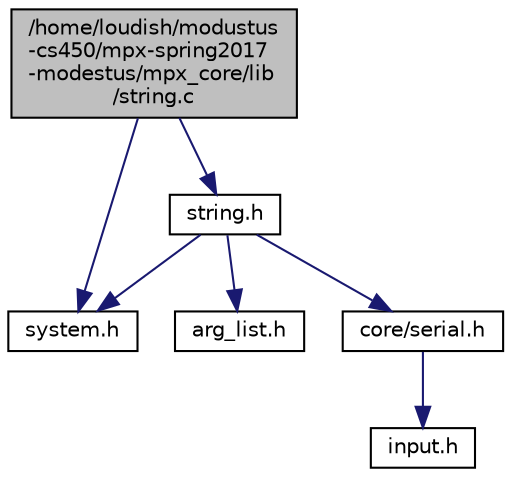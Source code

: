 digraph "/home/loudish/modustus-cs450/mpx-spring2017-modestus/mpx_core/lib/string.c"
{
  edge [fontname="Helvetica",fontsize="10",labelfontname="Helvetica",labelfontsize="10"];
  node [fontname="Helvetica",fontsize="10",shape=record];
  Node1 [label="/home/loudish/modustus\l-cs450/mpx-spring2017\l-modestus/mpx_core/lib\l/string.c",height=0.2,width=0.4,color="black", fillcolor="grey75", style="filled", fontcolor="black"];
  Node1 -> Node2 [color="midnightblue",fontsize="10",style="solid",fontname="Helvetica"];
  Node2 [label="system.h",height=0.2,width=0.4,color="black", fillcolor="white", style="filled",URL="$system_8h.html"];
  Node1 -> Node3 [color="midnightblue",fontsize="10",style="solid",fontname="Helvetica"];
  Node3 [label="string.h",height=0.2,width=0.4,color="black", fillcolor="white", style="filled",URL="$string_8h.html"];
  Node3 -> Node2 [color="midnightblue",fontsize="10",style="solid",fontname="Helvetica"];
  Node3 -> Node4 [color="midnightblue",fontsize="10",style="solid",fontname="Helvetica"];
  Node4 [label="arg_list.h",height=0.2,width=0.4,color="black", fillcolor="white", style="filled",URL="$arg__list_8h.html"];
  Node3 -> Node5 [color="midnightblue",fontsize="10",style="solid",fontname="Helvetica"];
  Node5 [label="core/serial.h",height=0.2,width=0.4,color="black", fillcolor="white", style="filled",URL="$serial_8h.html"];
  Node5 -> Node6 [color="midnightblue",fontsize="10",style="solid",fontname="Helvetica"];
  Node6 [label="input.h",height=0.2,width=0.4,color="black", fillcolor="white", style="filled",URL="$input_8h.html"];
}
